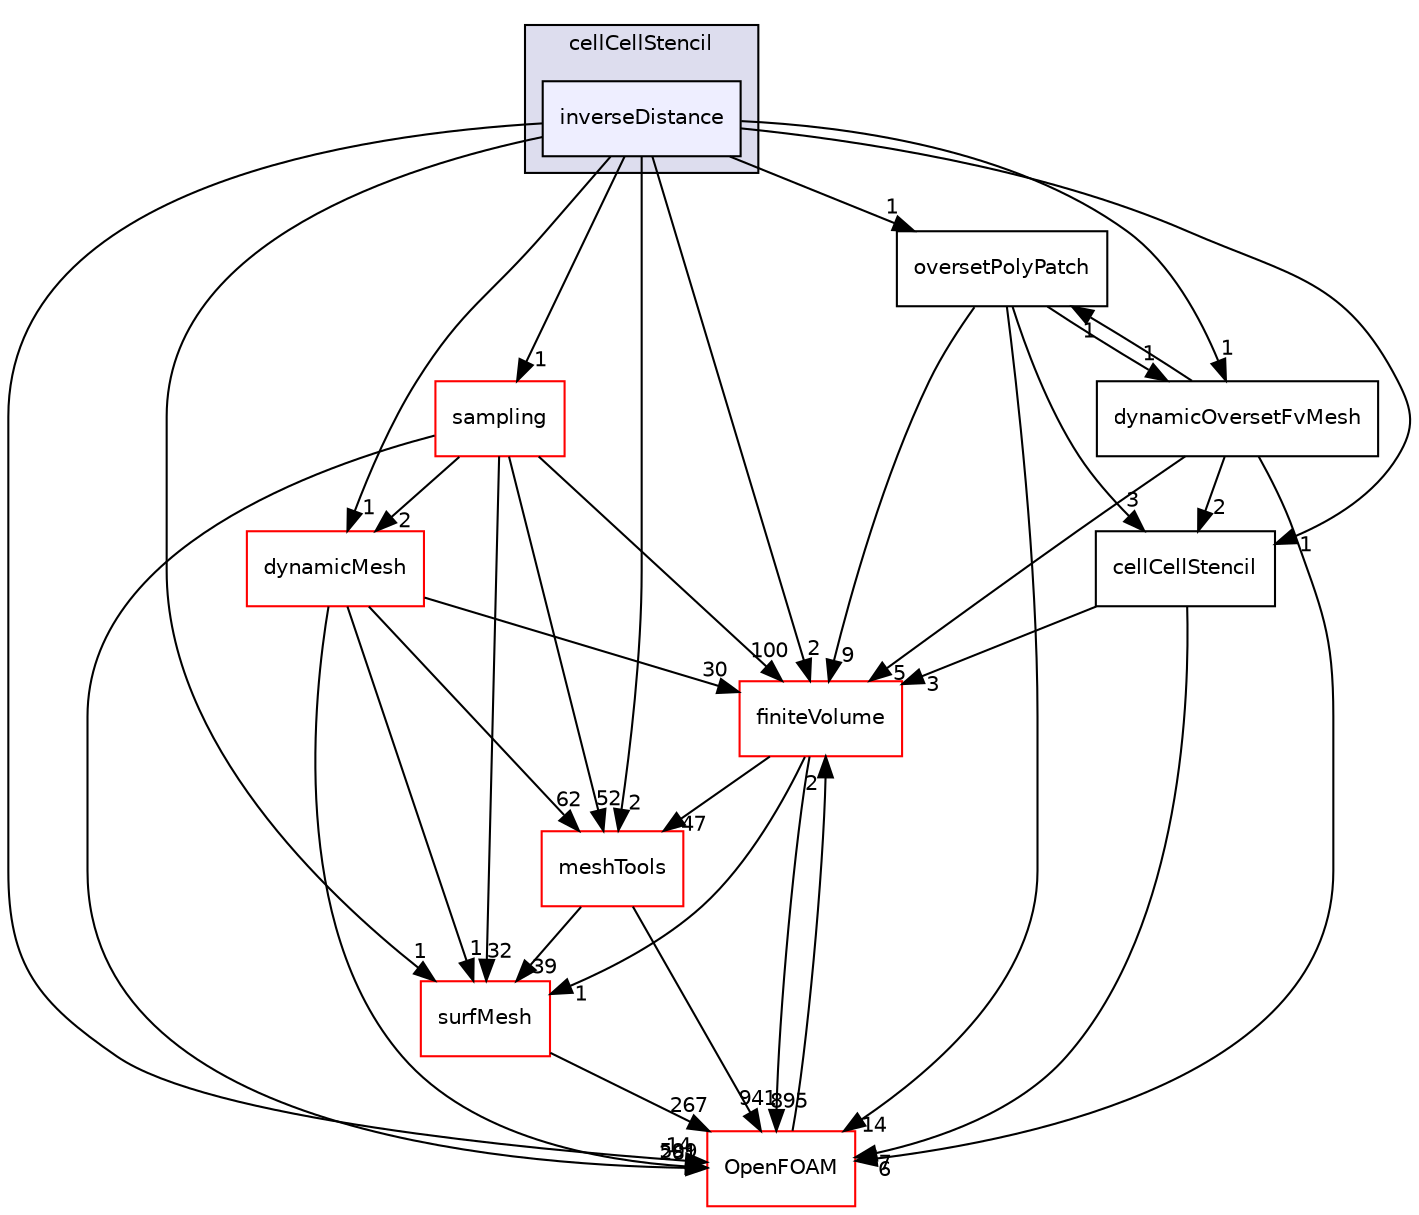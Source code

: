 digraph "src/overset/cellCellStencil/inverseDistance" {
  bgcolor=transparent;
  compound=true
  node [ fontsize="10", fontname="Helvetica"];
  edge [ labelfontsize="10", labelfontname="Helvetica"];
  subgraph clusterdir_c8b95e09d21a64825888613c18fe4ff2 {
    graph [ bgcolor="#ddddee", pencolor="black", label="cellCellStencil" fontname="Helvetica", fontsize="10", URL="dir_c8b95e09d21a64825888613c18fe4ff2.html"]
  dir_1a447554e7d8c9be55218d3714763244 [shape=box, label="inverseDistance", style="filled", fillcolor="#eeeeff", pencolor="black", URL="dir_1a447554e7d8c9be55218d3714763244.html"];
  }
  dir_9bd15774b555cf7259a6fa18f99fe99b [shape=box label="finiteVolume" color="red" URL="dir_9bd15774b555cf7259a6fa18f99fe99b.html"];
  dir_24a3817a3c61c11f04a0a72057522f4f [shape=box label="sampling" color="red" URL="dir_24a3817a3c61c11f04a0a72057522f4f.html"];
  dir_0a88fe22feb23ce5f078a04a1df67721 [shape=box label="surfMesh" color="red" URL="dir_0a88fe22feb23ce5f078a04a1df67721.html"];
  dir_8cbf50248437c6cbef5e7db625f6cd01 [shape=box label="oversetPolyPatch" URL="dir_8cbf50248437c6cbef5e7db625f6cd01.html"];
  dir_ae30ad0bef50cf391b24c614251bb9fd [shape=box label="meshTools" color="red" URL="dir_ae30ad0bef50cf391b24c614251bb9fd.html"];
  dir_63742796c427c97a292c80f7db71da36 [shape=box label="dynamicMesh" color="red" URL="dir_63742796c427c97a292c80f7db71da36.html"];
  dir_6da841d1a70658f3b81227d7ac924b9f [shape=box label="cellCellStencil" URL="dir_6da841d1a70658f3b81227d7ac924b9f.html"];
  dir_36610c964c56ee5839c7ab6692c88b13 [shape=box label="dynamicOversetFvMesh" URL="dir_36610c964c56ee5839c7ab6692c88b13.html"];
  dir_c5473ff19b20e6ec4dfe5c310b3778a8 [shape=box label="OpenFOAM" color="red" URL="dir_c5473ff19b20e6ec4dfe5c310b3778a8.html"];
  dir_9bd15774b555cf7259a6fa18f99fe99b->dir_0a88fe22feb23ce5f078a04a1df67721 [headlabel="1", labeldistance=1.5 headhref="dir_000814_003623.html"];
  dir_9bd15774b555cf7259a6fa18f99fe99b->dir_ae30ad0bef50cf391b24c614251bb9fd [headlabel="47", labeldistance=1.5 headhref="dir_000814_001949.html"];
  dir_9bd15774b555cf7259a6fa18f99fe99b->dir_c5473ff19b20e6ec4dfe5c310b3778a8 [headlabel="895", labeldistance=1.5 headhref="dir_000814_002151.html"];
  dir_24a3817a3c61c11f04a0a72057522f4f->dir_9bd15774b555cf7259a6fa18f99fe99b [headlabel="100", labeldistance=1.5 headhref="dir_003550_000814.html"];
  dir_24a3817a3c61c11f04a0a72057522f4f->dir_0a88fe22feb23ce5f078a04a1df67721 [headlabel="32", labeldistance=1.5 headhref="dir_003550_003623.html"];
  dir_24a3817a3c61c11f04a0a72057522f4f->dir_ae30ad0bef50cf391b24c614251bb9fd [headlabel="52", labeldistance=1.5 headhref="dir_003550_001949.html"];
  dir_24a3817a3c61c11f04a0a72057522f4f->dir_63742796c427c97a292c80f7db71da36 [headlabel="2", labeldistance=1.5 headhref="dir_003550_000588.html"];
  dir_24a3817a3c61c11f04a0a72057522f4f->dir_c5473ff19b20e6ec4dfe5c310b3778a8 [headlabel="261", labeldistance=1.5 headhref="dir_003550_002151.html"];
  dir_0a88fe22feb23ce5f078a04a1df67721->dir_c5473ff19b20e6ec4dfe5c310b3778a8 [headlabel="267", labeldistance=1.5 headhref="dir_003623_002151.html"];
  dir_8cbf50248437c6cbef5e7db625f6cd01->dir_9bd15774b555cf7259a6fa18f99fe99b [headlabel="9", labeldistance=1.5 headhref="dir_002967_000814.html"];
  dir_8cbf50248437c6cbef5e7db625f6cd01->dir_6da841d1a70658f3b81227d7ac924b9f [headlabel="3", labeldistance=1.5 headhref="dir_002967_002956.html"];
  dir_8cbf50248437c6cbef5e7db625f6cd01->dir_36610c964c56ee5839c7ab6692c88b13 [headlabel="1", labeldistance=1.5 headhref="dir_002967_002961.html"];
  dir_8cbf50248437c6cbef5e7db625f6cd01->dir_c5473ff19b20e6ec4dfe5c310b3778a8 [headlabel="14", labeldistance=1.5 headhref="dir_002967_002151.html"];
  dir_ae30ad0bef50cf391b24c614251bb9fd->dir_0a88fe22feb23ce5f078a04a1df67721 [headlabel="39", labeldistance=1.5 headhref="dir_001949_003623.html"];
  dir_ae30ad0bef50cf391b24c614251bb9fd->dir_c5473ff19b20e6ec4dfe5c310b3778a8 [headlabel="941", labeldistance=1.5 headhref="dir_001949_002151.html"];
  dir_63742796c427c97a292c80f7db71da36->dir_9bd15774b555cf7259a6fa18f99fe99b [headlabel="30", labeldistance=1.5 headhref="dir_000588_000814.html"];
  dir_63742796c427c97a292c80f7db71da36->dir_0a88fe22feb23ce5f078a04a1df67721 [headlabel="1", labeldistance=1.5 headhref="dir_000588_003623.html"];
  dir_63742796c427c97a292c80f7db71da36->dir_ae30ad0bef50cf391b24c614251bb9fd [headlabel="62", labeldistance=1.5 headhref="dir_000588_001949.html"];
  dir_63742796c427c97a292c80f7db71da36->dir_c5473ff19b20e6ec4dfe5c310b3778a8 [headlabel="599", labeldistance=1.5 headhref="dir_000588_002151.html"];
  dir_6da841d1a70658f3b81227d7ac924b9f->dir_9bd15774b555cf7259a6fa18f99fe99b [headlabel="3", labeldistance=1.5 headhref="dir_002956_000814.html"];
  dir_6da841d1a70658f3b81227d7ac924b9f->dir_c5473ff19b20e6ec4dfe5c310b3778a8 [headlabel="7", labeldistance=1.5 headhref="dir_002956_002151.html"];
  dir_36610c964c56ee5839c7ab6692c88b13->dir_9bd15774b555cf7259a6fa18f99fe99b [headlabel="5", labeldistance=1.5 headhref="dir_002961_000814.html"];
  dir_36610c964c56ee5839c7ab6692c88b13->dir_8cbf50248437c6cbef5e7db625f6cd01 [headlabel="1", labeldistance=1.5 headhref="dir_002961_002967.html"];
  dir_36610c964c56ee5839c7ab6692c88b13->dir_6da841d1a70658f3b81227d7ac924b9f [headlabel="2", labeldistance=1.5 headhref="dir_002961_002956.html"];
  dir_36610c964c56ee5839c7ab6692c88b13->dir_c5473ff19b20e6ec4dfe5c310b3778a8 [headlabel="6", labeldistance=1.5 headhref="dir_002961_002151.html"];
  dir_1a447554e7d8c9be55218d3714763244->dir_9bd15774b555cf7259a6fa18f99fe99b [headlabel="2", labeldistance=1.5 headhref="dir_002958_000814.html"];
  dir_1a447554e7d8c9be55218d3714763244->dir_24a3817a3c61c11f04a0a72057522f4f [headlabel="1", labeldistance=1.5 headhref="dir_002958_003550.html"];
  dir_1a447554e7d8c9be55218d3714763244->dir_0a88fe22feb23ce5f078a04a1df67721 [headlabel="1", labeldistance=1.5 headhref="dir_002958_003623.html"];
  dir_1a447554e7d8c9be55218d3714763244->dir_8cbf50248437c6cbef5e7db625f6cd01 [headlabel="1", labeldistance=1.5 headhref="dir_002958_002967.html"];
  dir_1a447554e7d8c9be55218d3714763244->dir_ae30ad0bef50cf391b24c614251bb9fd [headlabel="2", labeldistance=1.5 headhref="dir_002958_001949.html"];
  dir_1a447554e7d8c9be55218d3714763244->dir_63742796c427c97a292c80f7db71da36 [headlabel="1", labeldistance=1.5 headhref="dir_002958_000588.html"];
  dir_1a447554e7d8c9be55218d3714763244->dir_6da841d1a70658f3b81227d7ac924b9f [headlabel="1", labeldistance=1.5 headhref="dir_002958_002956.html"];
  dir_1a447554e7d8c9be55218d3714763244->dir_36610c964c56ee5839c7ab6692c88b13 [headlabel="1", labeldistance=1.5 headhref="dir_002958_002961.html"];
  dir_1a447554e7d8c9be55218d3714763244->dir_c5473ff19b20e6ec4dfe5c310b3778a8 [headlabel="14", labeldistance=1.5 headhref="dir_002958_002151.html"];
  dir_c5473ff19b20e6ec4dfe5c310b3778a8->dir_9bd15774b555cf7259a6fa18f99fe99b [headlabel="2", labeldistance=1.5 headhref="dir_002151_000814.html"];
}
